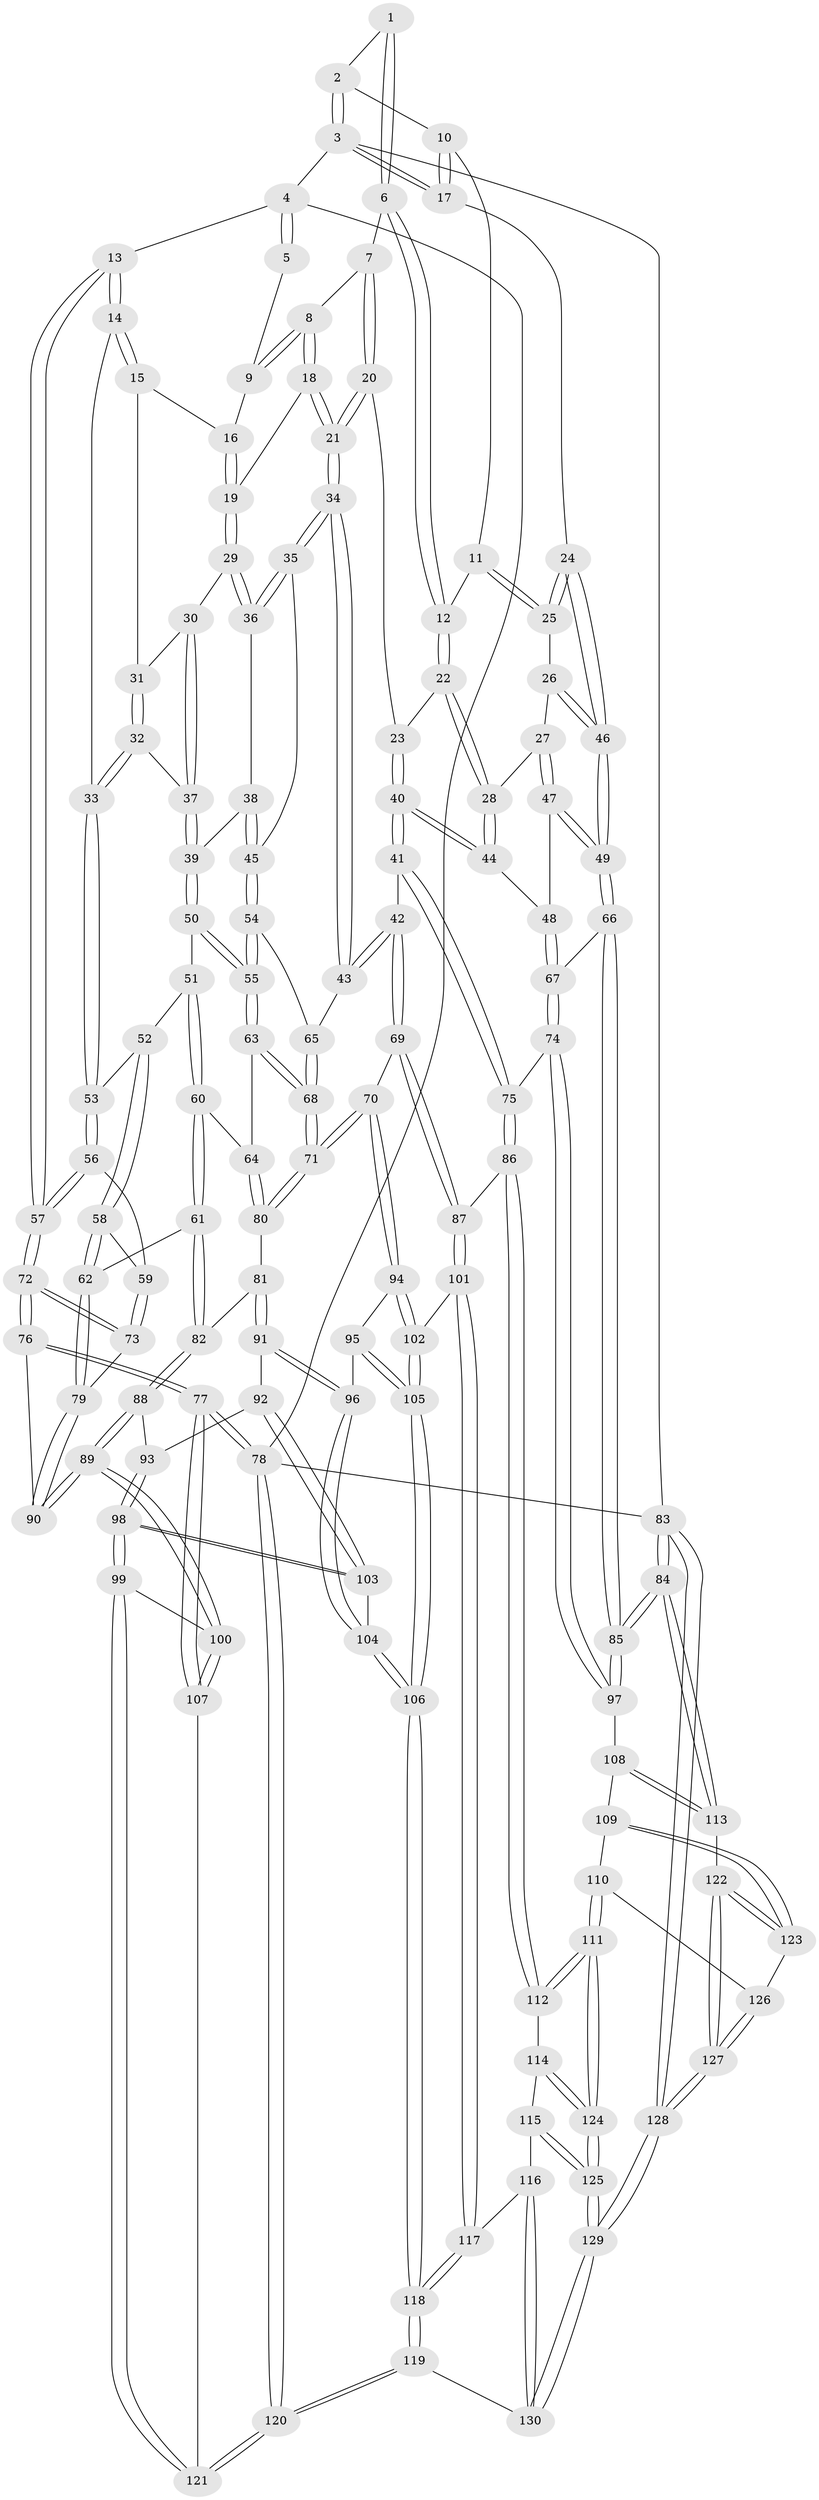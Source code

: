 // Generated by graph-tools (version 1.1) at 2025/38/03/09/25 02:38:48]
// undirected, 130 vertices, 322 edges
graph export_dot {
graph [start="1"]
  node [color=gray90,style=filled];
  1 [pos="+0.7210825759555688+0"];
  2 [pos="+0.9525902337929245+0"];
  3 [pos="+1+0"];
  4 [pos="+0+0"];
  5 [pos="+0.4264398087140635+0"];
  6 [pos="+0.7128124036180078+0"];
  7 [pos="+0.6679030320842352+0.050700815185589374"];
  8 [pos="+0.5445931379468113+0.11375108059191585"];
  9 [pos="+0.4198426995149097+0.0181067876747071"];
  10 [pos="+0.9417304231489155+0.09956442245493545"];
  11 [pos="+0.8999907297791373+0.13022132104930306"];
  12 [pos="+0.8911130751528985+0.1322856152310351"];
  13 [pos="+0+0"];
  14 [pos="+0.11871037129621116+0.06121264452451451"];
  15 [pos="+0.27562447410441326+0.11205728083193986"];
  16 [pos="+0.3609842817803363+0.10183236979413421"];
  17 [pos="+1+0.1491481067729966"];
  18 [pos="+0.5225619248162687+0.15034081946305708"];
  19 [pos="+0.4306200003017324+0.18404680821725955"];
  20 [pos="+0.7149894267163167+0.192987367161471"];
  21 [pos="+0.5759696459391476+0.28749977260123266"];
  22 [pos="+0.8352215939162158+0.21930205167278158"];
  23 [pos="+0.761040671177038+0.22850243878712928"];
  24 [pos="+1+0.2036424041038374"];
  25 [pos="+0.973902056610138+0.19673616942737732"];
  26 [pos="+0.9046511721900407+0.276299969501556"];
  27 [pos="+0.9045125722191231+0.2763754790010128"];
  28 [pos="+0.8965001450149642+0.27165247279164995"];
  29 [pos="+0.4208190866331397+0.21783585973372582"];
  30 [pos="+0.3931181411395844+0.22551502996096395"];
  31 [pos="+0.30391277752886786+0.19621050255232694"];
  32 [pos="+0.29219855262760197+0.2813168828886631"];
  33 [pos="+0.18977579647615445+0.2766932377943013"];
  34 [pos="+0.5589153078825233+0.33019690216250025"];
  35 [pos="+0.4929790750014759+0.31511187673350816"];
  36 [pos="+0.4400312080321437+0.2686720820496209"];
  37 [pos="+0.3051909468914527+0.29022645658157986"];
  38 [pos="+0.3834534076784713+0.31109283891252476"];
  39 [pos="+0.3122952957133044+0.30328660371126137"];
  40 [pos="+0.7422796135778403+0.41262423306379564"];
  41 [pos="+0.7304436520065005+0.4273704914361484"];
  42 [pos="+0.5948782961035942+0.3945150769784003"];
  43 [pos="+0.5803669694215157+0.3812292213229026"];
  44 [pos="+0.7714411072965678+0.4060544458411179"];
  45 [pos="+0.4020053694210714+0.38712151673880824"];
  46 [pos="+1+0.2115011954723998"];
  47 [pos="+0.9212031520991193+0.3237087591160722"];
  48 [pos="+0.8854773809446602+0.39524784833588983"];
  49 [pos="+1+0.4277971559338412"];
  50 [pos="+0.31306416956155436+0.3686589375677117"];
  51 [pos="+0.2627322493561408+0.38761283613484343"];
  52 [pos="+0.22699753602005374+0.38028763614526834"];
  53 [pos="+0.16995334913175755+0.32447809210692563"];
  54 [pos="+0.3847500926672824+0.41888472872002674"];
  55 [pos="+0.3750986621327179+0.4251559192273859"];
  56 [pos="+0.13122686101755004+0.3506503917114893"];
  57 [pos="+0+0.11601113814218814"];
  58 [pos="+0.19780480708963485+0.47712044799171455"];
  59 [pos="+0.10451349144528298+0.42554496528151264"];
  60 [pos="+0.2694908230656569+0.48913201083187924"];
  61 [pos="+0.2388302270664866+0.508479932436484"];
  62 [pos="+0.21261006236028837+0.4971017900762496"];
  63 [pos="+0.37194069018245296+0.43711768209487717"];
  64 [pos="+0.3347424748417844+0.4766820999605396"];
  65 [pos="+0.48717826339074793+0.43375030509023305"];
  66 [pos="+1+0.4441942312445468"];
  67 [pos="+0.972729207195011+0.4984443468611657"];
  68 [pos="+0.4651734778803303+0.5466553299223547"];
  69 [pos="+0.5312281550138842+0.6106777863443865"];
  70 [pos="+0.48731378068686165+0.6010321600833352"];
  71 [pos="+0.481059353977058+0.5952828705984334"];
  72 [pos="+0+0.46070452284887004"];
  73 [pos="+0.017190608060914447+0.4817195511024932"];
  74 [pos="+0.8159739157334788+0.6357958790246554"];
  75 [pos="+0.7746354139681204+0.6293569095504916"];
  76 [pos="+0+0.5315265268890886"];
  77 [pos="+0+0.736907887760801"];
  78 [pos="+0+1"];
  79 [pos="+0.1003896950923965+0.5765865729349016"];
  80 [pos="+0.3635924814146544+0.5732161009875002"];
  81 [pos="+0.3181931570518265+0.6004050960269557"];
  82 [pos="+0.2512847745543263+0.5779020304944623"];
  83 [pos="+1+1"];
  84 [pos="+1+0.8884023620160483"];
  85 [pos="+1+0.7196126925331592"];
  86 [pos="+0.7034398472345809+0.6727574361578335"];
  87 [pos="+0.6122380742603066+0.6740407980931888"];
  88 [pos="+0.19058843141004472+0.6515864636791009"];
  89 [pos="+0.127190952986794+0.676022035240884"];
  90 [pos="+0.11644013890690641+0.6396688756522577"];
  91 [pos="+0.32734050988668084+0.681507768383158"];
  92 [pos="+0.289329905288305+0.6939741550772407"];
  93 [pos="+0.25906105776712673+0.6825700788263762"];
  94 [pos="+0.3997149054684461+0.6899986170230694"];
  95 [pos="+0.35610776636267183+0.6960423201004924"];
  96 [pos="+0.3540062243689887+0.6958426496574049"];
  97 [pos="+0.8518307020223517+0.6682243741943356"];
  98 [pos="+0.2178259333990614+0.7995431278259523"];
  99 [pos="+0.16290010121916726+0.8117236094141689"];
  100 [pos="+0.12020514060259449+0.690079485639712"];
  101 [pos="+0.5496483040251345+0.7659755376475524"];
  102 [pos="+0.4376625231825106+0.777229559616014"];
  103 [pos="+0.2620599420099685+0.7913074530781203"];
  104 [pos="+0.31045850460397195+0.8064327600133213"];
  105 [pos="+0.3871602819100031+0.833130260251268"];
  106 [pos="+0.37215225493978116+0.8575127832788023"];
  107 [pos="+0+0.7324788928499016"];
  108 [pos="+0.8719515884937047+0.7250242263413016"];
  109 [pos="+0.8602356266979014+0.8247784659707582"];
  110 [pos="+0.7981651930856625+0.8970553634795597"];
  111 [pos="+0.7974486698040113+0.8970513772125742"];
  112 [pos="+0.7034929764958129+0.6733635069132832"];
  113 [pos="+1+0.8723667884197042"];
  114 [pos="+0.6801227986199264+0.8423399699063518"];
  115 [pos="+0.6400721367715089+0.8999806582610046"];
  116 [pos="+0.6180025195615935+0.9067425048725117"];
  117 [pos="+0.5464878360029849+0.827673627974052"];
  118 [pos="+0.3924786739908655+0.9840432071216046"];
  119 [pos="+0.35824275137828776+1"];
  120 [pos="+0.07349133466532955+1"];
  121 [pos="+0.15475987668057317+0.838917975599648"];
  122 [pos="+0.9497399421140575+0.90283938031746"];
  123 [pos="+0.9437799781154568+0.9006662473405337"];
  124 [pos="+0.7737141828731413+0.9112681604734002"];
  125 [pos="+0.7366412131403486+0.9576541158154561"];
  126 [pos="+0.8118796391098428+0.905975866032008"];
  127 [pos="+0.8871717133828773+1"];
  128 [pos="+0.8743213320039768+1"];
  129 [pos="+0.7104023750804855+1"];
  130 [pos="+0.48723326028662717+1"];
  1 -- 2;
  1 -- 6;
  1 -- 6;
  2 -- 3;
  2 -- 3;
  2 -- 10;
  3 -- 4;
  3 -- 17;
  3 -- 17;
  3 -- 83;
  4 -- 5;
  4 -- 5;
  4 -- 13;
  4 -- 78;
  5 -- 9;
  6 -- 7;
  6 -- 12;
  6 -- 12;
  7 -- 8;
  7 -- 20;
  7 -- 20;
  8 -- 9;
  8 -- 9;
  8 -- 18;
  8 -- 18;
  9 -- 16;
  10 -- 11;
  10 -- 17;
  10 -- 17;
  11 -- 12;
  11 -- 25;
  11 -- 25;
  12 -- 22;
  12 -- 22;
  13 -- 14;
  13 -- 14;
  13 -- 57;
  13 -- 57;
  14 -- 15;
  14 -- 15;
  14 -- 33;
  15 -- 16;
  15 -- 31;
  16 -- 19;
  16 -- 19;
  17 -- 24;
  18 -- 19;
  18 -- 21;
  18 -- 21;
  19 -- 29;
  19 -- 29;
  20 -- 21;
  20 -- 21;
  20 -- 23;
  21 -- 34;
  21 -- 34;
  22 -- 23;
  22 -- 28;
  22 -- 28;
  23 -- 40;
  23 -- 40;
  24 -- 25;
  24 -- 25;
  24 -- 46;
  24 -- 46;
  25 -- 26;
  26 -- 27;
  26 -- 46;
  26 -- 46;
  27 -- 28;
  27 -- 47;
  27 -- 47;
  28 -- 44;
  28 -- 44;
  29 -- 30;
  29 -- 36;
  29 -- 36;
  30 -- 31;
  30 -- 37;
  30 -- 37;
  31 -- 32;
  31 -- 32;
  32 -- 33;
  32 -- 33;
  32 -- 37;
  33 -- 53;
  33 -- 53;
  34 -- 35;
  34 -- 35;
  34 -- 43;
  34 -- 43;
  35 -- 36;
  35 -- 36;
  35 -- 45;
  36 -- 38;
  37 -- 39;
  37 -- 39;
  38 -- 39;
  38 -- 45;
  38 -- 45;
  39 -- 50;
  39 -- 50;
  40 -- 41;
  40 -- 41;
  40 -- 44;
  40 -- 44;
  41 -- 42;
  41 -- 75;
  41 -- 75;
  42 -- 43;
  42 -- 43;
  42 -- 69;
  42 -- 69;
  43 -- 65;
  44 -- 48;
  45 -- 54;
  45 -- 54;
  46 -- 49;
  46 -- 49;
  47 -- 48;
  47 -- 49;
  47 -- 49;
  48 -- 67;
  48 -- 67;
  49 -- 66;
  49 -- 66;
  50 -- 51;
  50 -- 55;
  50 -- 55;
  51 -- 52;
  51 -- 60;
  51 -- 60;
  52 -- 53;
  52 -- 58;
  52 -- 58;
  53 -- 56;
  53 -- 56;
  54 -- 55;
  54 -- 55;
  54 -- 65;
  55 -- 63;
  55 -- 63;
  56 -- 57;
  56 -- 57;
  56 -- 59;
  57 -- 72;
  57 -- 72;
  58 -- 59;
  58 -- 62;
  58 -- 62;
  59 -- 73;
  59 -- 73;
  60 -- 61;
  60 -- 61;
  60 -- 64;
  61 -- 62;
  61 -- 82;
  61 -- 82;
  62 -- 79;
  62 -- 79;
  63 -- 64;
  63 -- 68;
  63 -- 68;
  64 -- 80;
  64 -- 80;
  65 -- 68;
  65 -- 68;
  66 -- 67;
  66 -- 85;
  66 -- 85;
  67 -- 74;
  67 -- 74;
  68 -- 71;
  68 -- 71;
  69 -- 70;
  69 -- 87;
  69 -- 87;
  70 -- 71;
  70 -- 71;
  70 -- 94;
  70 -- 94;
  71 -- 80;
  71 -- 80;
  72 -- 73;
  72 -- 73;
  72 -- 76;
  72 -- 76;
  73 -- 79;
  74 -- 75;
  74 -- 97;
  74 -- 97;
  75 -- 86;
  75 -- 86;
  76 -- 77;
  76 -- 77;
  76 -- 90;
  77 -- 78;
  77 -- 78;
  77 -- 107;
  77 -- 107;
  78 -- 120;
  78 -- 120;
  78 -- 83;
  79 -- 90;
  79 -- 90;
  80 -- 81;
  81 -- 82;
  81 -- 91;
  81 -- 91;
  82 -- 88;
  82 -- 88;
  83 -- 84;
  83 -- 84;
  83 -- 128;
  83 -- 128;
  84 -- 85;
  84 -- 85;
  84 -- 113;
  84 -- 113;
  85 -- 97;
  85 -- 97;
  86 -- 87;
  86 -- 112;
  86 -- 112;
  87 -- 101;
  87 -- 101;
  88 -- 89;
  88 -- 89;
  88 -- 93;
  89 -- 90;
  89 -- 90;
  89 -- 100;
  89 -- 100;
  91 -- 92;
  91 -- 96;
  91 -- 96;
  92 -- 93;
  92 -- 103;
  92 -- 103;
  93 -- 98;
  93 -- 98;
  94 -- 95;
  94 -- 102;
  94 -- 102;
  95 -- 96;
  95 -- 105;
  95 -- 105;
  96 -- 104;
  96 -- 104;
  97 -- 108;
  98 -- 99;
  98 -- 99;
  98 -- 103;
  98 -- 103;
  99 -- 100;
  99 -- 121;
  99 -- 121;
  100 -- 107;
  100 -- 107;
  101 -- 102;
  101 -- 117;
  101 -- 117;
  102 -- 105;
  102 -- 105;
  103 -- 104;
  104 -- 106;
  104 -- 106;
  105 -- 106;
  105 -- 106;
  106 -- 118;
  106 -- 118;
  107 -- 121;
  108 -- 109;
  108 -- 113;
  108 -- 113;
  109 -- 110;
  109 -- 123;
  109 -- 123;
  110 -- 111;
  110 -- 111;
  110 -- 126;
  111 -- 112;
  111 -- 112;
  111 -- 124;
  111 -- 124;
  112 -- 114;
  113 -- 122;
  114 -- 115;
  114 -- 124;
  114 -- 124;
  115 -- 116;
  115 -- 125;
  115 -- 125;
  116 -- 117;
  116 -- 130;
  116 -- 130;
  117 -- 118;
  117 -- 118;
  118 -- 119;
  118 -- 119;
  119 -- 120;
  119 -- 120;
  119 -- 130;
  120 -- 121;
  120 -- 121;
  122 -- 123;
  122 -- 123;
  122 -- 127;
  122 -- 127;
  123 -- 126;
  124 -- 125;
  124 -- 125;
  125 -- 129;
  125 -- 129;
  126 -- 127;
  126 -- 127;
  127 -- 128;
  127 -- 128;
  128 -- 129;
  128 -- 129;
  129 -- 130;
  129 -- 130;
}
